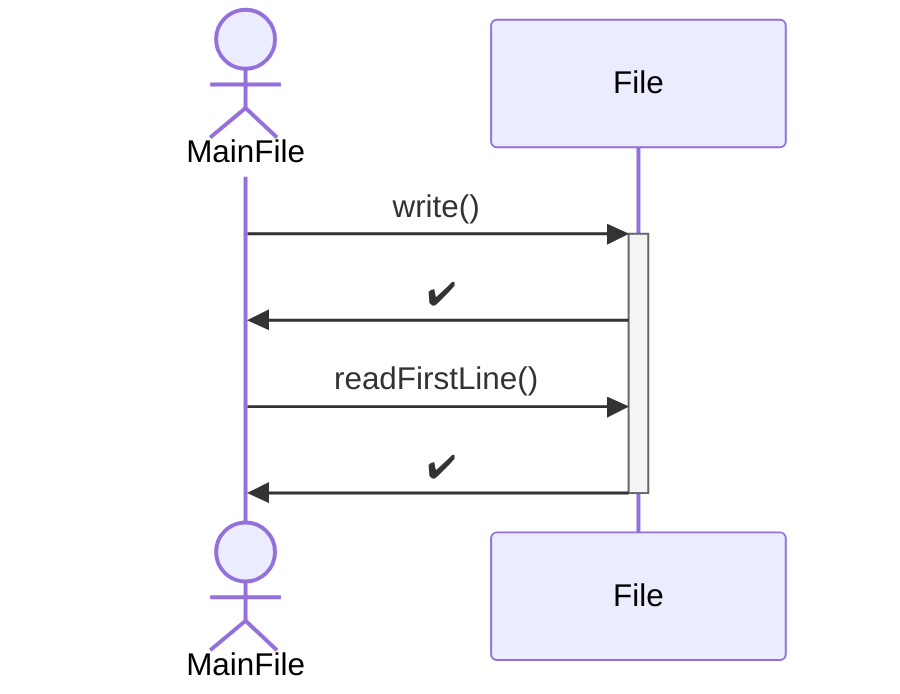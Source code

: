 sequenceDiagram

actor MainFile

    MainFile ->>+ File: write()
    File ->> MainFile: ✔️

    MainFile ->> File: readFirstLine()
    File ->>- MainFile: ✔️